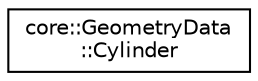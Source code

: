 digraph "Graphical Class Hierarchy"
{
 // LATEX_PDF_SIZE
  edge [fontname="Helvetica",fontsize="10",labelfontname="Helvetica",labelfontsize="10"];
  node [fontname="Helvetica",fontsize="10",shape=record];
  rankdir="LR";
  Node0 [label="core::GeometryData\l::Cylinder",height=0.2,width=0.4,color="black", fillcolor="white", style="filled",URL="$d6/d65/structcore_1_1GeometryData_1_1Cylinder.html",tooltip=" "];
}
